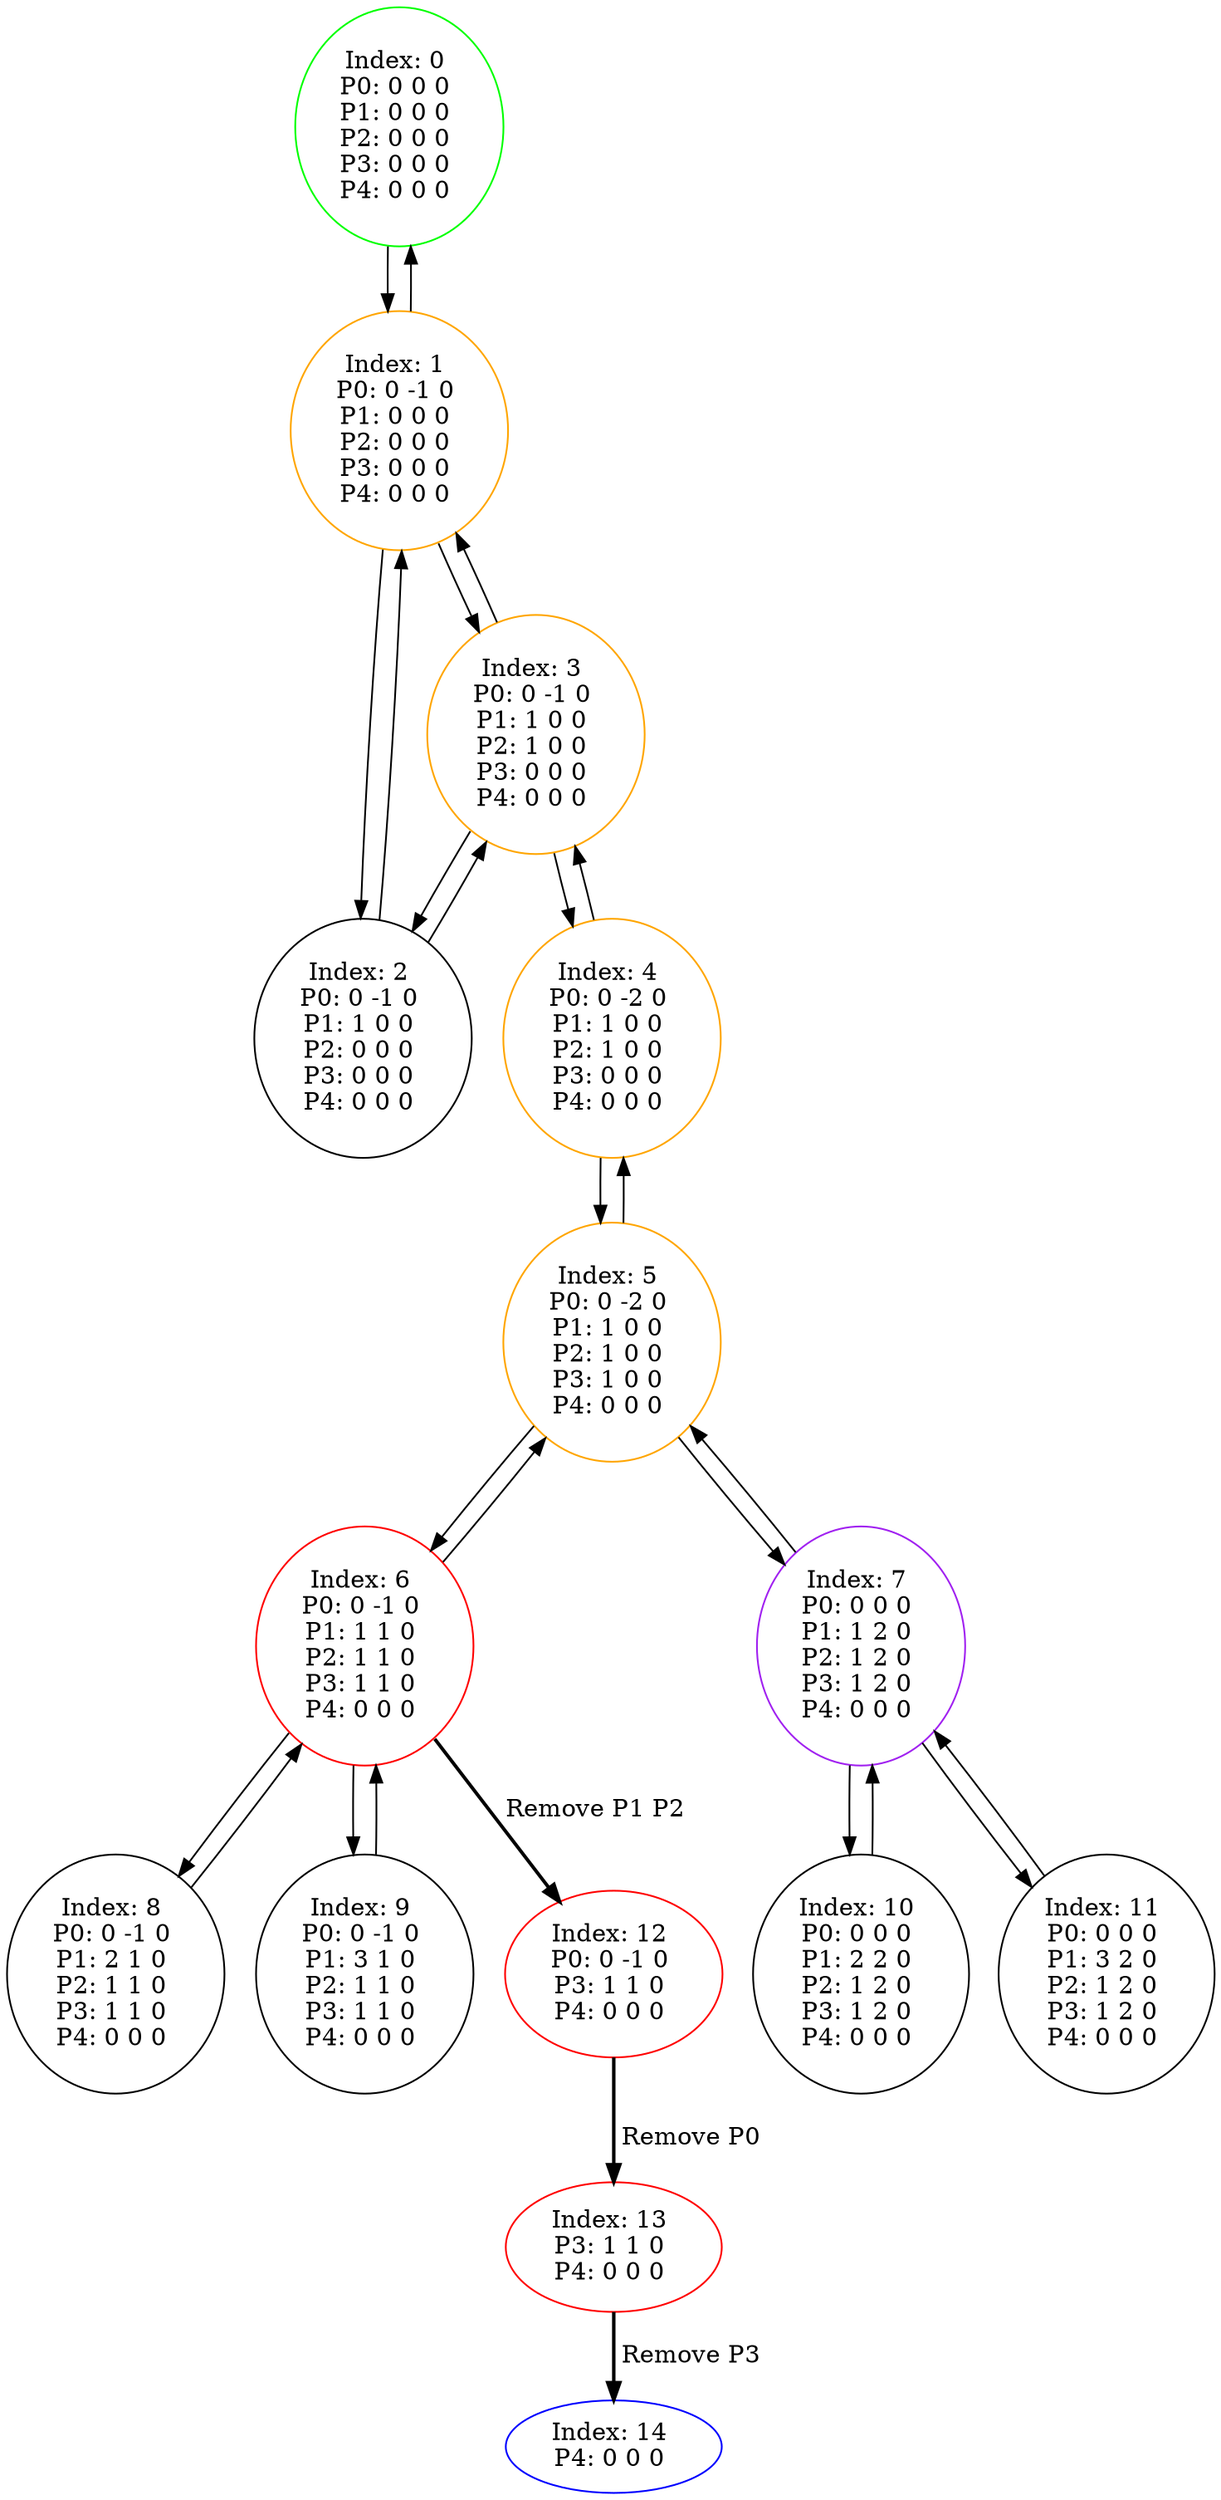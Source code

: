 digraph G {
color = "black"
0[label = "Index: 0 
P0: 0 0 0 
P1: 0 0 0 
P2: 0 0 0 
P3: 0 0 0 
P4: 0 0 0 
", color = "green"]
1[label = "Index: 1 
P0: 0 -1 0 
P1: 0 0 0 
P2: 0 0 0 
P3: 0 0 0 
P4: 0 0 0 
", color = "orange"]
2[label = "Index: 2 
P0: 0 -1 0 
P1: 1 0 0 
P2: 0 0 0 
P3: 0 0 0 
P4: 0 0 0 
"]
3[label = "Index: 3 
P0: 0 -1 0 
P1: 1 0 0 
P2: 1 0 0 
P3: 0 0 0 
P4: 0 0 0 
", color = "orange"]
4[label = "Index: 4 
P0: 0 -2 0 
P1: 1 0 0 
P2: 1 0 0 
P3: 0 0 0 
P4: 0 0 0 
", color = "orange"]
5[label = "Index: 5 
P0: 0 -2 0 
P1: 1 0 0 
P2: 1 0 0 
P3: 1 0 0 
P4: 0 0 0 
", color = "orange"]
6[label = "Index: 6 
P0: 0 -1 0 
P1: 1 1 0 
P2: 1 1 0 
P3: 1 1 0 
P4: 0 0 0 
", color = "red"]
7[label = "Index: 7 
P0: 0 0 0 
P1: 1 2 0 
P2: 1 2 0 
P3: 1 2 0 
P4: 0 0 0 
", color = "purple"]
8[label = "Index: 8 
P0: 0 -1 0 
P1: 2 1 0 
P2: 1 1 0 
P3: 1 1 0 
P4: 0 0 0 
"]
9[label = "Index: 9 
P0: 0 -1 0 
P1: 3 1 0 
P2: 1 1 0 
P3: 1 1 0 
P4: 0 0 0 
"]
10[label = "Index: 10 
P0: 0 0 0 
P1: 2 2 0 
P2: 1 2 0 
P3: 1 2 0 
P4: 0 0 0 
"]
11[label = "Index: 11 
P0: 0 0 0 
P1: 3 2 0 
P2: 1 2 0 
P3: 1 2 0 
P4: 0 0 0 
"]
12[label = "Index: 12 
P0: 0 -1 0 
P3: 1 1 0 
P4: 0 0 0 
", color = "red"]
13[label = "Index: 13 
P3: 1 1 0 
P4: 0 0 0 
", color = "red"]
14[label = "Index: 14 
P4: 0 0 0 
", color = "blue"]
0 -> 1

1 -> 0
1 -> 2
1 -> 3

2 -> 1
2 -> 3

3 -> 1
3 -> 2
3 -> 4

4 -> 3
4 -> 5

5 -> 4
5 -> 6
5 -> 7

6 -> 5
6 -> 8
6 -> 9
6 -> 12[style=bold label=" Remove P1 P2 "];


7 -> 5
7 -> 10
7 -> 11

8 -> 6

9 -> 6

10 -> 7

11 -> 7

12 -> 13[style=bold label=" Remove P0 "];


13 -> 14[style=bold label=" Remove P3 "];


}
